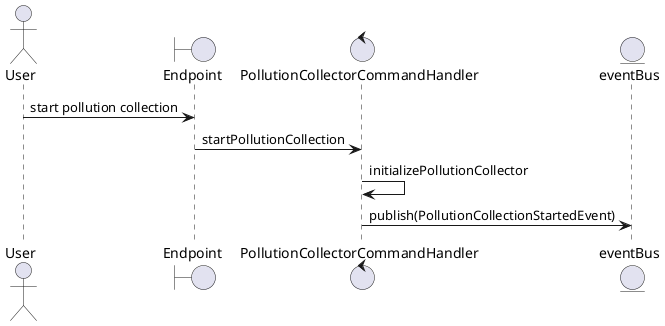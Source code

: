 @startuml
actor User
boundary Endpoint
control PollutionCollectorCommandHandler
entity eventBus
User -> Endpoint: start pollution collection
Endpoint -> PollutionCollectorCommandHandler: startPollutionCollection
PollutionCollectorCommandHandler -> PollutionCollectorCommandHandler: initializePollutionCollector
PollutionCollectorCommandHandler -> eventBus: publish(PollutionCollectionStartedEvent)

@enduml